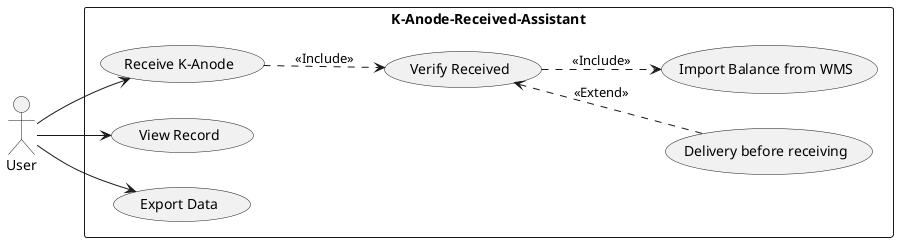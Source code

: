 @startuml UseCase
left to right direction
rectangle K-Anode-Received-Assistant {
    usecase "Receive K-Anode" as receive
    usecase "Verify Received" as verify
    usecase "Delivery before receiving" as delivery
    usecase "View Record" as view
    usecase "Export Data" as export
    usecase "Import Balance from WMS" as import
}
User --> receive

receive ..> verify : <<Include>>
verify ..> import : <<Include>>

verify <.. delivery : <<Extend>>

User --> view
User --> export
@enduml